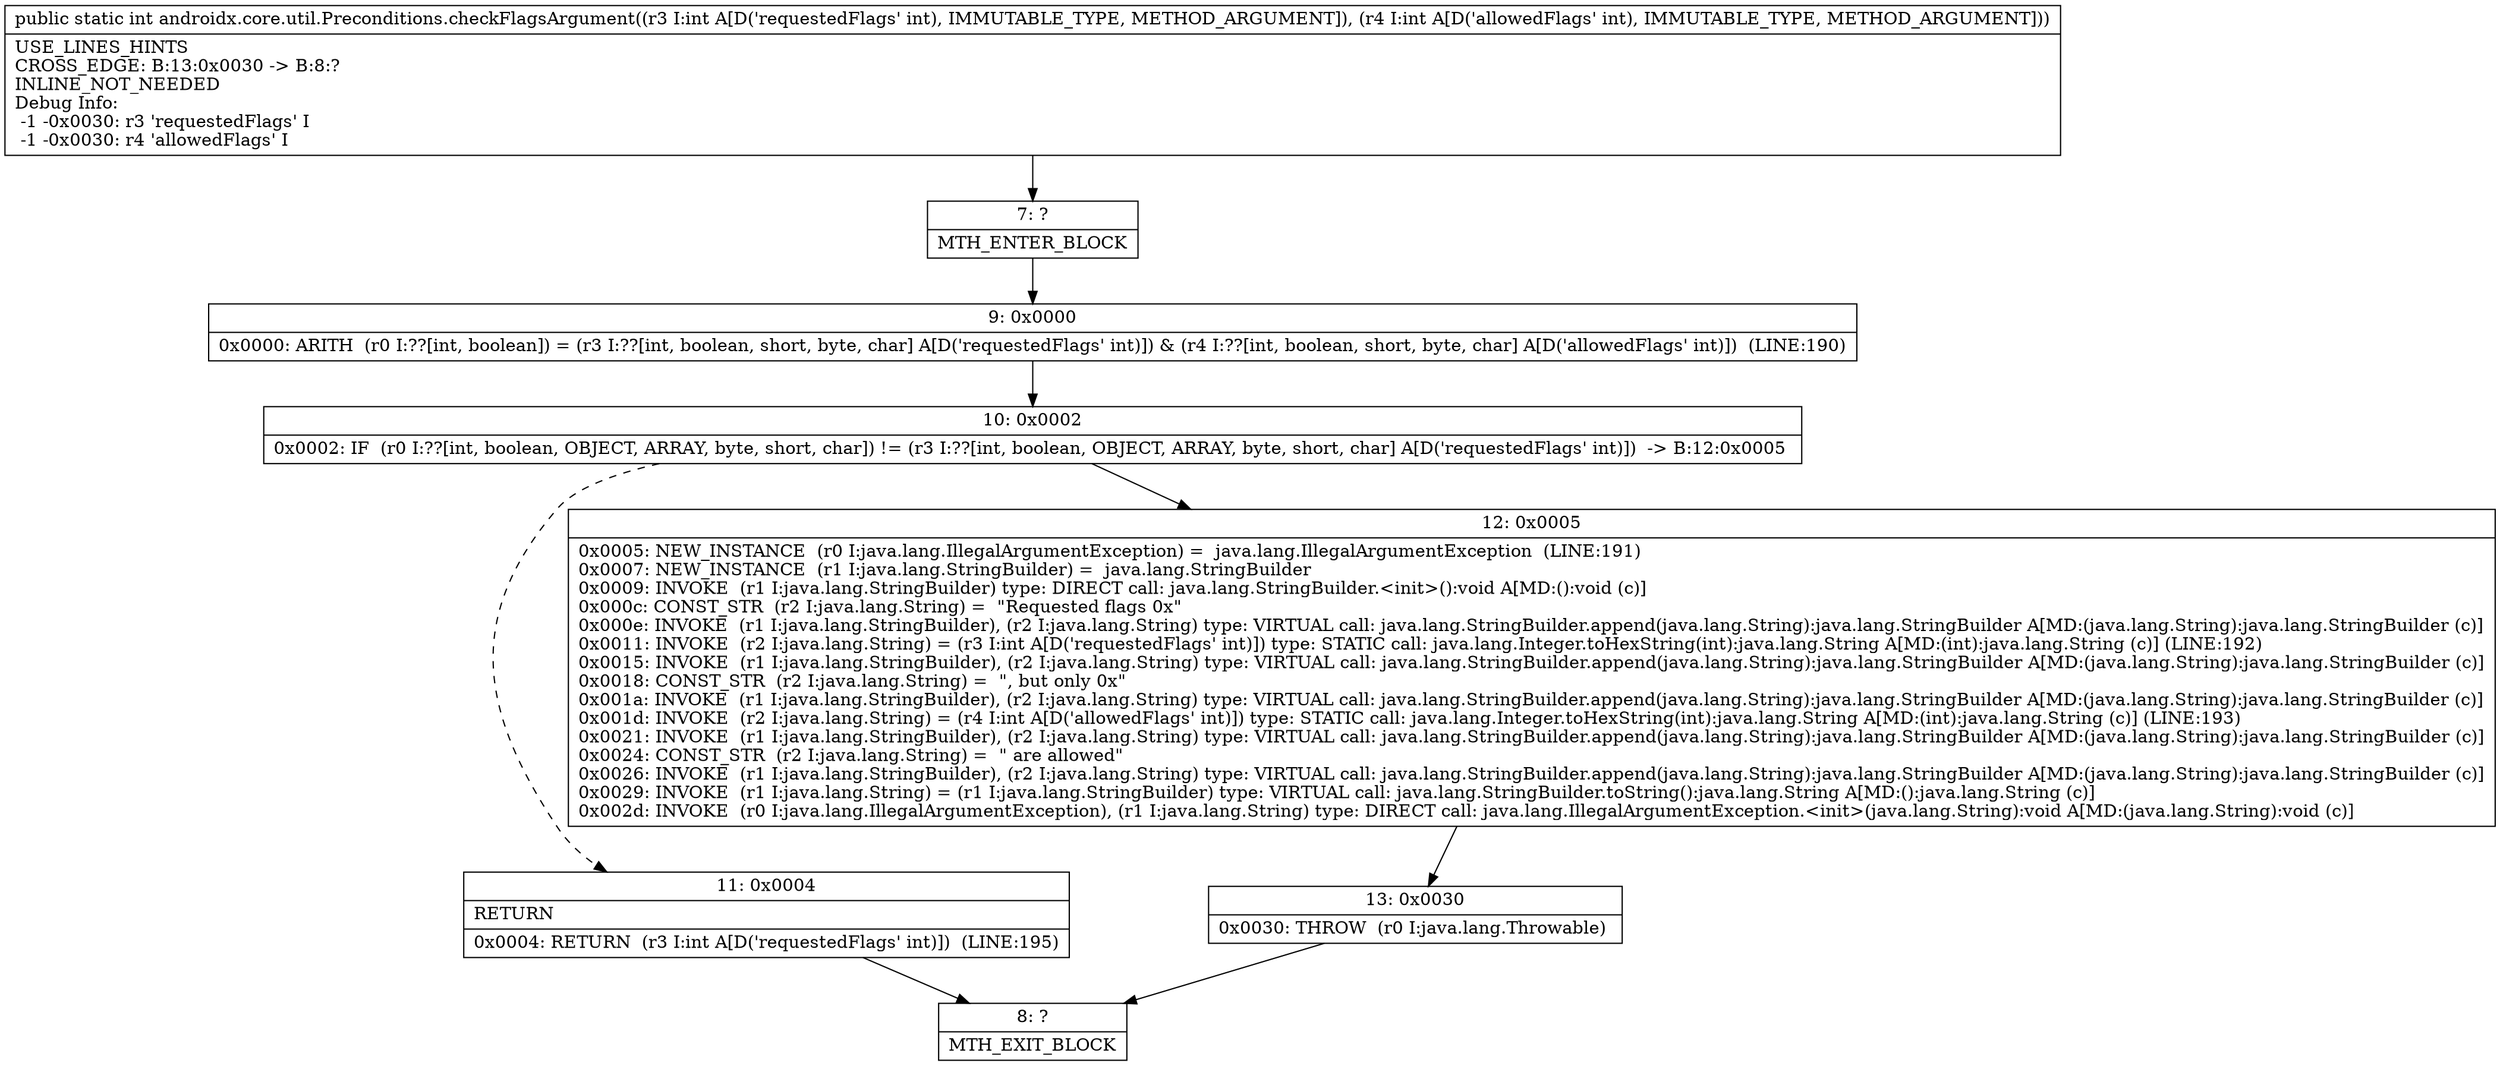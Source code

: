 digraph "CFG forandroidx.core.util.Preconditions.checkFlagsArgument(II)I" {
Node_7 [shape=record,label="{7\:\ ?|MTH_ENTER_BLOCK\l}"];
Node_9 [shape=record,label="{9\:\ 0x0000|0x0000: ARITH  (r0 I:??[int, boolean]) = (r3 I:??[int, boolean, short, byte, char] A[D('requestedFlags' int)]) & (r4 I:??[int, boolean, short, byte, char] A[D('allowedFlags' int)])  (LINE:190)\l}"];
Node_10 [shape=record,label="{10\:\ 0x0002|0x0002: IF  (r0 I:??[int, boolean, OBJECT, ARRAY, byte, short, char]) != (r3 I:??[int, boolean, OBJECT, ARRAY, byte, short, char] A[D('requestedFlags' int)])  \-\> B:12:0x0005 \l}"];
Node_11 [shape=record,label="{11\:\ 0x0004|RETURN\l|0x0004: RETURN  (r3 I:int A[D('requestedFlags' int)])  (LINE:195)\l}"];
Node_8 [shape=record,label="{8\:\ ?|MTH_EXIT_BLOCK\l}"];
Node_12 [shape=record,label="{12\:\ 0x0005|0x0005: NEW_INSTANCE  (r0 I:java.lang.IllegalArgumentException) =  java.lang.IllegalArgumentException  (LINE:191)\l0x0007: NEW_INSTANCE  (r1 I:java.lang.StringBuilder) =  java.lang.StringBuilder \l0x0009: INVOKE  (r1 I:java.lang.StringBuilder) type: DIRECT call: java.lang.StringBuilder.\<init\>():void A[MD:():void (c)]\l0x000c: CONST_STR  (r2 I:java.lang.String) =  \"Requested flags 0x\" \l0x000e: INVOKE  (r1 I:java.lang.StringBuilder), (r2 I:java.lang.String) type: VIRTUAL call: java.lang.StringBuilder.append(java.lang.String):java.lang.StringBuilder A[MD:(java.lang.String):java.lang.StringBuilder (c)]\l0x0011: INVOKE  (r2 I:java.lang.String) = (r3 I:int A[D('requestedFlags' int)]) type: STATIC call: java.lang.Integer.toHexString(int):java.lang.String A[MD:(int):java.lang.String (c)] (LINE:192)\l0x0015: INVOKE  (r1 I:java.lang.StringBuilder), (r2 I:java.lang.String) type: VIRTUAL call: java.lang.StringBuilder.append(java.lang.String):java.lang.StringBuilder A[MD:(java.lang.String):java.lang.StringBuilder (c)]\l0x0018: CONST_STR  (r2 I:java.lang.String) =  \", but only 0x\" \l0x001a: INVOKE  (r1 I:java.lang.StringBuilder), (r2 I:java.lang.String) type: VIRTUAL call: java.lang.StringBuilder.append(java.lang.String):java.lang.StringBuilder A[MD:(java.lang.String):java.lang.StringBuilder (c)]\l0x001d: INVOKE  (r2 I:java.lang.String) = (r4 I:int A[D('allowedFlags' int)]) type: STATIC call: java.lang.Integer.toHexString(int):java.lang.String A[MD:(int):java.lang.String (c)] (LINE:193)\l0x0021: INVOKE  (r1 I:java.lang.StringBuilder), (r2 I:java.lang.String) type: VIRTUAL call: java.lang.StringBuilder.append(java.lang.String):java.lang.StringBuilder A[MD:(java.lang.String):java.lang.StringBuilder (c)]\l0x0024: CONST_STR  (r2 I:java.lang.String) =  \" are allowed\" \l0x0026: INVOKE  (r1 I:java.lang.StringBuilder), (r2 I:java.lang.String) type: VIRTUAL call: java.lang.StringBuilder.append(java.lang.String):java.lang.StringBuilder A[MD:(java.lang.String):java.lang.StringBuilder (c)]\l0x0029: INVOKE  (r1 I:java.lang.String) = (r1 I:java.lang.StringBuilder) type: VIRTUAL call: java.lang.StringBuilder.toString():java.lang.String A[MD:():java.lang.String (c)]\l0x002d: INVOKE  (r0 I:java.lang.IllegalArgumentException), (r1 I:java.lang.String) type: DIRECT call: java.lang.IllegalArgumentException.\<init\>(java.lang.String):void A[MD:(java.lang.String):void (c)]\l}"];
Node_13 [shape=record,label="{13\:\ 0x0030|0x0030: THROW  (r0 I:java.lang.Throwable) \l}"];
MethodNode[shape=record,label="{public static int androidx.core.util.Preconditions.checkFlagsArgument((r3 I:int A[D('requestedFlags' int), IMMUTABLE_TYPE, METHOD_ARGUMENT]), (r4 I:int A[D('allowedFlags' int), IMMUTABLE_TYPE, METHOD_ARGUMENT]))  | USE_LINES_HINTS\lCROSS_EDGE: B:13:0x0030 \-\> B:8:?\lINLINE_NOT_NEEDED\lDebug Info:\l  \-1 \-0x0030: r3 'requestedFlags' I\l  \-1 \-0x0030: r4 'allowedFlags' I\l}"];
MethodNode -> Node_7;Node_7 -> Node_9;
Node_9 -> Node_10;
Node_10 -> Node_11[style=dashed];
Node_10 -> Node_12;
Node_11 -> Node_8;
Node_12 -> Node_13;
Node_13 -> Node_8;
}

